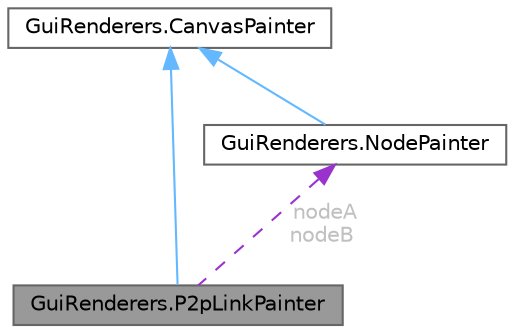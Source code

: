 digraph "GuiRenderers.P2pLinkPainter"
{
 // LATEX_PDF_SIZE
  bgcolor="transparent";
  edge [fontname=Helvetica,fontsize=10,labelfontname=Helvetica,labelfontsize=10];
  node [fontname=Helvetica,fontsize=10,shape=box,height=0.2,width=0.4];
  Node1 [id="Node000001",label="GuiRenderers.P2pLinkPainter",height=0.2,width=0.4,color="gray40", fillcolor="grey60", style="filled", fontcolor="black",tooltip=" "];
  Node2 -> Node1 [id="edge1_Node000001_Node000002",dir="back",color="steelblue1",style="solid",tooltip=" "];
  Node2 [id="Node000002",label="GuiRenderers.CanvasPainter",height=0.2,width=0.4,color="gray40", fillcolor="white", style="filled",URL="$interface_gui_renderers_1_1_canvas_painter.html",tooltip=" "];
  Node3 -> Node1 [id="edge2_Node000001_Node000003",dir="back",color="darkorchid3",style="dashed",tooltip=" ",label=" nodeA\nnodeB",fontcolor="grey" ];
  Node3 [id="Node000003",label="GuiRenderers.NodePainter",height=0.2,width=0.4,color="gray40", fillcolor="white", style="filled",URL="$class_gui_renderers_1_1_node_painter.html",tooltip=" "];
  Node2 -> Node3 [id="edge3_Node000003_Node000002",dir="back",color="steelblue1",style="solid",tooltip=" "];
}
